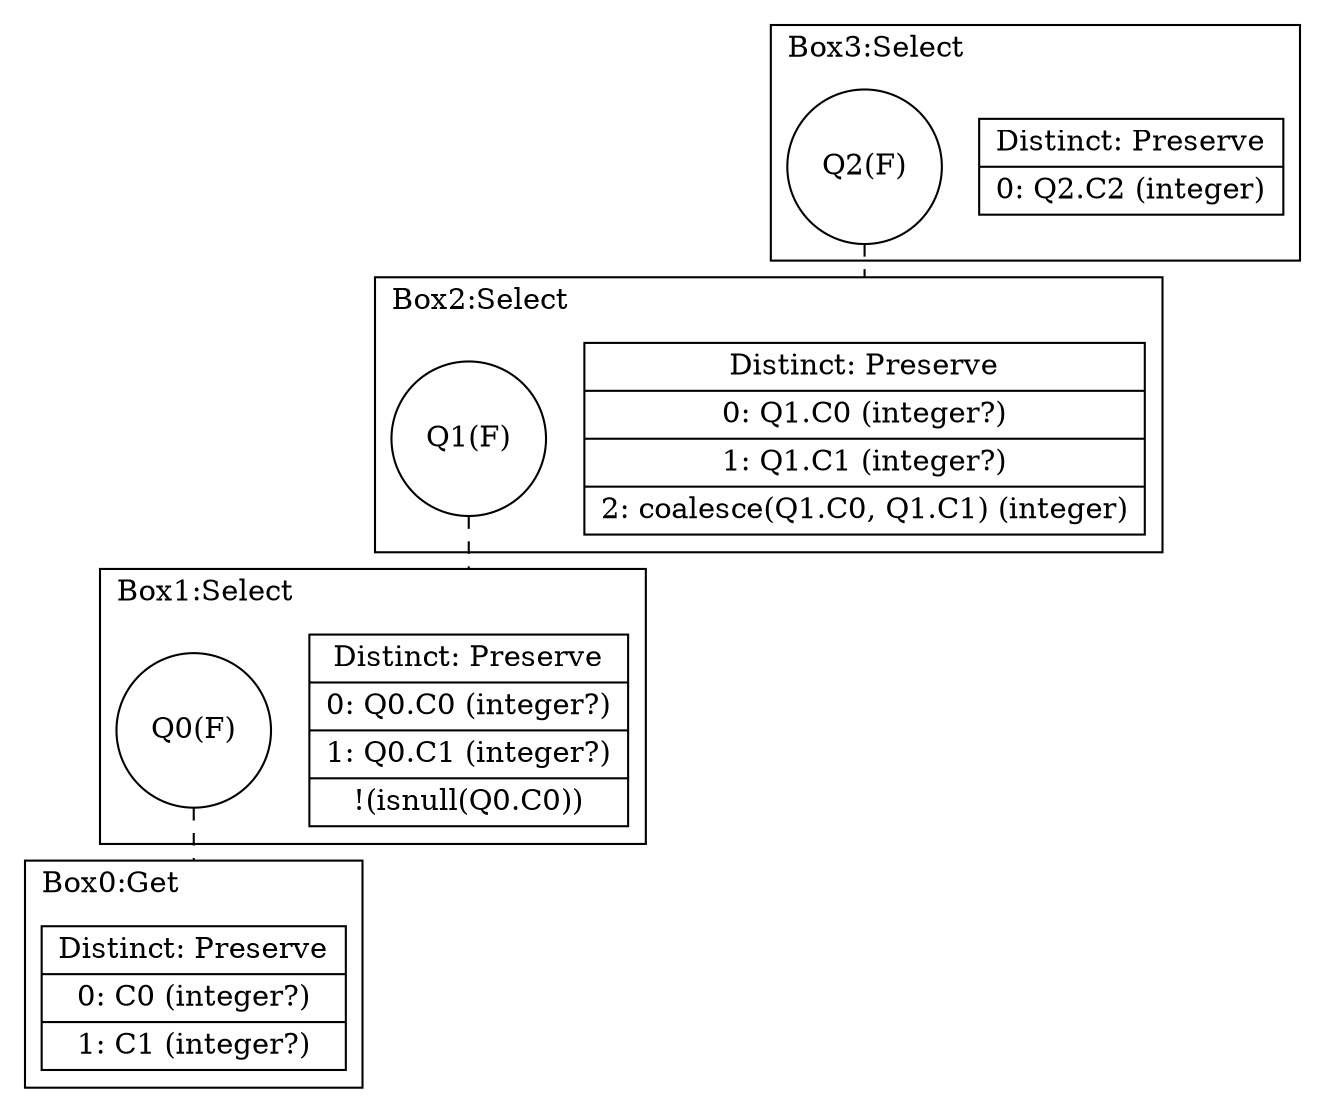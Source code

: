 digraph G {
    compound = true
    labeljust = l
    label = ""
    node [ shape = box ]
    subgraph cluster3 {
        label = "Box3:Select"
        boxhead3 [ shape = record, label = "{ Distinct: Preserve| 0: Q2.C2 (integer) }" ]
        {
            rank = same
            node [ shape = circle ]
            Q2 [ label = "Q2(F)" ]
        }
    }
    subgraph cluster2 {
        label = "Box2:Select"
        boxhead2 [ shape = record, label = "{ Distinct: Preserve| 0: Q1.C0 (integer?)| 1: Q1.C1 (integer?)| 2: coalesce(Q1.C0, Q1.C1) (integer) }" ]
        {
            rank = same
            node [ shape = circle ]
            Q1 [ label = "Q1(F)" ]
        }
    }
    subgraph cluster1 {
        label = "Box1:Select"
        boxhead1 [ shape = record, label = "{ Distinct: Preserve| 0: Q0.C0 (integer?)| 1: Q0.C1 (integer?)| !(isnull(Q0.C0)) }" ]
        {
            rank = same
            node [ shape = circle ]
            Q0 [ label = "Q0(F)" ]
        }
    }
    subgraph cluster0 {
        label = "Box0:Get"
        boxhead0 [ shape = record, label = "{ Distinct: Preserve| 0: C0 (integer?)| 1: C1 (integer?) }" ]
        {
            rank = same
        }
    }
    edge [ arrowhead = none, style = dashed ]
    Q2 -> boxhead2 [ lhead = cluster2 ]
    Q1 -> boxhead1 [ lhead = cluster1 ]
    Q0 -> boxhead0 [ lhead = cluster0 ]
}
